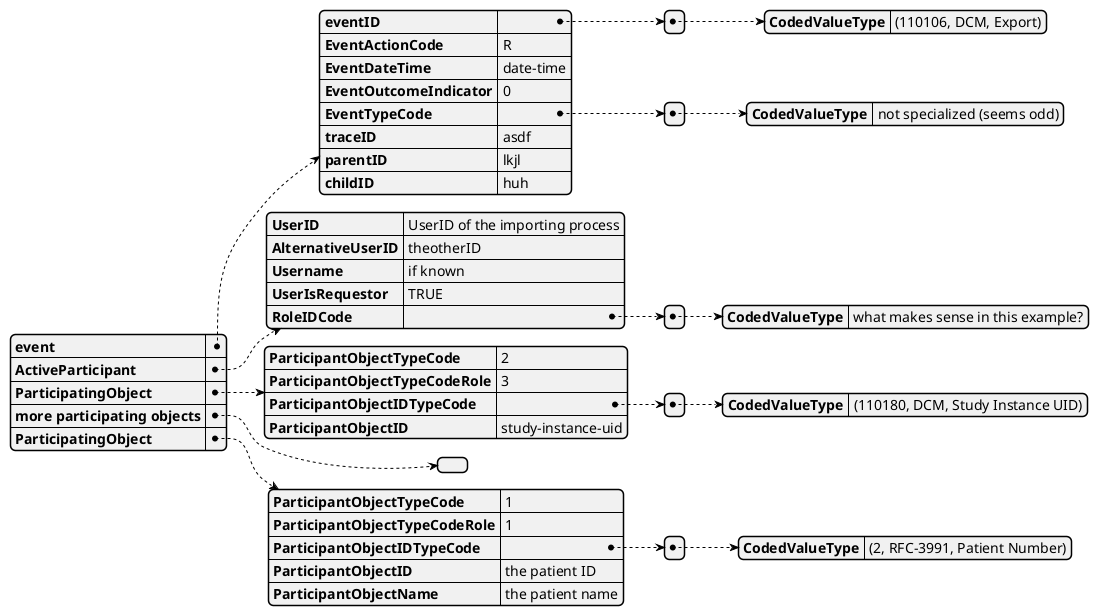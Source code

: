 
@startjson
{
	"event": {
	   "eventID" : [
	       { "CodedValueType" : "(110106, DCM, Export)"}
	       ],
	   "EventActionCode": "R",
	   "EventDateTime" : "date-time",
	   "EventOutcomeIndicator": "0",
	   "EventTypeCode" : [
	   	{ "CodedValueType" : "not specialized (seems odd)"}
		],
	   "traceID" : "asdf",
	   "parentID" : "lkjl",
	   "childID" : "huh"
	   },
	"ActiveParticipant" : {
	   "UserID" : "UserID of the importing process",
	   "AlternativeUserID" : "theotherID",
	   "Username" : "if known",
	   "UserIsRequestor" : "TRUE",
	   "RoleIDCode" : [
	   	{ "CodedValueType" : "what makes sense in this example?"}
		]
	   },
	"ParticipatingObject" : {
	   "ParticipantObjectTypeCode" : 2,
	   "ParticipantObjectTypeCodeRole" : 3,
	   "ParticipantObjectIDTypeCode" : [
	       { "CodedValueType" : "(110180, DCM, Study Instance UID)"}
	       ],
	   "ParticipantObjectID" : "study-instance-uid"
	   },
	"more participating objects" : [],
	"ParticipatingObject" : {
	    "ParticipantObjectTypeCode" : 1,
	    "ParticipantObjectTypeCodeRole" : 1,
	    "ParticipantObjectIDTypeCode" : [
	        { "CodedValueType" : "(2, RFC-3991, Patient Number)"}
	        ],
	    "ParticipantObjectID" : "the patient ID",
	    "ParticipantObjectName" : "the patient name"
	   }
}
@endjson


	   
